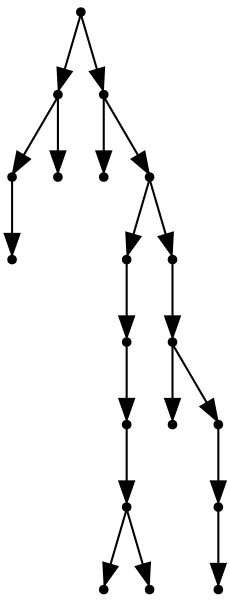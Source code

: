 digraph {
  19 [shape=point];
  3 [shape=point];
  1 [shape=point];
  0 [shape=point];
  2 [shape=point];
  18 [shape=point];
  4 [shape=point];
  17 [shape=point];
  10 [shape=point];
  9 [shape=point];
  8 [shape=point];
  7 [shape=point];
  5 [shape=point];
  6 [shape=point];
  16 [shape=point];
  15 [shape=point];
  11 [shape=point];
  14 [shape=point];
  13 [shape=point];
  12 [shape=point];
19 -> 3;
3 -> 1;
1 -> 0;
3 -> 2;
19 -> 18;
18 -> 4;
18 -> 17;
17 -> 10;
10 -> 9;
9 -> 8;
8 -> 7;
7 -> 5;
7 -> 6;
17 -> 16;
16 -> 15;
15 -> 11;
15 -> 14;
14 -> 13;
13 -> 12;
}
